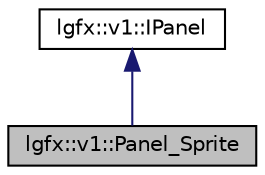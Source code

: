 digraph "lgfx::v1::Panel_Sprite"
{
 // LATEX_PDF_SIZE
  edge [fontname="Helvetica",fontsize="10",labelfontname="Helvetica",labelfontsize="10"];
  node [fontname="Helvetica",fontsize="10",shape=record];
  Node1 [label="lgfx::v1::Panel_Sprite",height=0.2,width=0.4,color="black", fillcolor="grey75", style="filled", fontcolor="black",tooltip=" "];
  Node2 -> Node1 [dir="back",color="midnightblue",fontsize="10",style="solid",fontname="Helvetica"];
  Node2 [label="lgfx::v1::IPanel",height=0.2,width=0.4,color="black", fillcolor="white", style="filled",URL="$d8/d8d/structlgfx_1_1v1_1_1IPanel.html",tooltip=" "];
}
